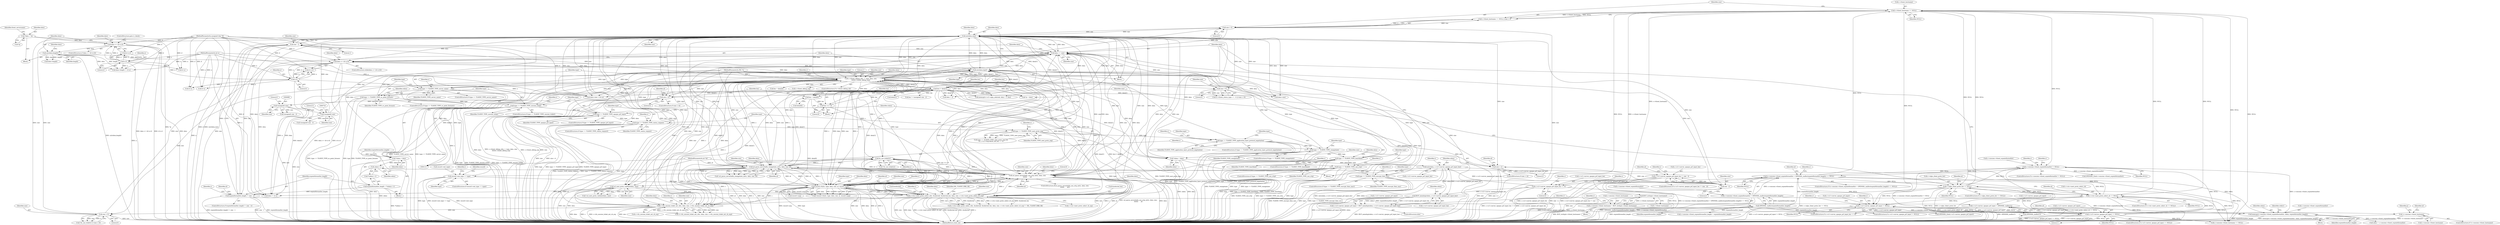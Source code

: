 digraph "0_openssl_fb0bc2b273bcc2d5401dd883fe869af4fc74bb21@API" {
"1000978" [label="(Call,BUF_strdup(s->tlsext_hostname))"];
"1000249" [label="(Call,s->tlsext_hostname == NULL)"];
"1000324" [label="(Call,(s->session->tlsext_ecpointformatlist = OPENSSL_malloc(ecpointformatlist_length)) == NULL)"];
"1000325" [label="(Call,s->session->tlsext_ecpointformatlist = OPENSSL_malloc(ecpointformatlist_length))"];
"1000331" [label="(Call,OPENSSL_malloc(ecpointformatlist_length))"];
"1000284" [label="(Call,ecpointformatlist_length != size - 1)"];
"1000278" [label="(Call,ecpointformatlist_length = *(sdata++))"];
"1000286" [label="(Call,size - 1)"];
"1000233" [label="(Call,s->tlsext_debug_cb(s, 1, type, data, size,\n\t\t\t\t\t\ts->tlsext_debug_arg))"];
"1000395" [label="(Call,tls_use_ticket(s))"];
"1000787" [label="(Call,ssl_parse_serverhello_renegotiate_ext(s, data, size, al))"];
"1000841" [label="(Call,ssl_parse_serverhello_use_srtp_ext(s, data, size,\n\t\t\t\t\t\t\t      al))"];
"1000895" [label="(Call,record->fn2(s, type, data, size, al, record->arg))"];
"1000592" [label="(Call,s->ctx->next_proto_select_cb(s, &selected, &selected_len, data, size, s->ctx->next_proto_select_cb_arg))"];
"1000114" [label="(MethodParameterIn,SSL *s)"];
"1000688" [label="(Call,len |= data[1])"];
"1000685" [label="(Call,len <<= 8)"];
"1000680" [label="(Call,len = data[0])"];
"1000217" [label="(Call,n2s(data,size))"];
"1000214" [label="(Call,n2s(data,type))"];
"1000206" [label="(Call,data <= (d+n-4))"];
"1000932" [label="(Call,data += size)"];
"1000254" [label="(Call,size > 0)"];
"1000717" [label="(Call,(unsigned) size)"];
"1000697" [label="(Call,(unsigned) size)"];
"1000670" [label="(Call,size < 4)"];
"1000447" [label="(Call,size - 2)"];
"1000423" [label="(Call,size < 2)"];
"1000378" [label="(Call,s->tls_session_ticket_ext_cb(s, data, size, s->tls_session_ticket_ext_cb_arg))"];
"1000397" [label="(Call,size > 0)"];
"1000530" [label="(Call,size > 0)"];
"1000187" [label="(Call,n2s(data,length))"];
"1000179" [label="(Call,data >= (d+n-2))"];
"1000124" [label="(Call,*data = *p)"];
"1000116" [label="(MethodParameterIn,unsigned char *d)"];
"1000183" [label="(Call,n-2)"];
"1000117" [label="(MethodParameterIn,int n)"];
"1000210" [label="(Call,n-4)"];
"1000651" [label="(Call,type == TLSEXT_TYPE_application_layer_protocol_negotiation)"];
"1000548" [label="(Call,type == TLSEXT_TYPE_next_proto_neg)"];
"1000518" [label="(Call,type == TLSEXT_TYPE_status_request)"];
"1000414" [label="(Call,type == TLSEXT_TYPE_opaque_prf_input)"];
"1000368" [label="(Call,type == TLSEXT_TYPE_session_ticket)"];
"1000269" [label="(Call,type == TLSEXT_TYPE_ec_point_formats)"];
"1000243" [label="(Call,type == TLSEXT_TYPE_server_name)"];
"1000799" [label="(Call,type == TLSEXT_TYPE_heartbeat)"];
"1000781" [label="(Call,type == TLSEXT_TYPE_renegotiate)"];
"1000909" [label="(Call,type == TLSEXT_TYPE_encrypt_then_mac)"];
"1000836" [label="(Call,type == TLSEXT_TYPE_use_srtp)"];
"1000883" [label="(Call,record->ext_type == type)"];
"1000580" [label="(Call,ssl_next_proto_validate(data, size))"];
"1000118" [label="(MethodParameterIn,int *al)"];
"1000310" [label="(Call,s->session->tlsext_ecpointformatlist != NULL)"];
"1000348" [label="(Call,memcpy(s->session->tlsext_ecpointformatlist, sdata, ecpointformatlist_length))"];
"1000281" [label="(Call,sdata++)"];
"1000274" [label="(Call,*sdata = data)"];
"1000657" [label="(Call,s->alpn_client_proto_list == NULL)"];
"1000564" [label="(Call,s->ctx->next_proto_select_cb == NULL)"];
"1000502" [label="(Call,s->s3->server_opaque_prf_input == NULL)"];
"1000488" [label="(Call,s->s3->server_opaque_prf_input = BUF_memdup(sdata, s->s3->server_opaque_prf_input_len))"];
"1000494" [label="(Call,BUF_memdup(sdata, s->s3->server_opaque_prf_input_len))"];
"1000433" [label="(Call,n2s(sdata, s->s3->server_opaque_prf_input_len))"];
"1000419" [label="(Call,*sdata = data)"];
"1000472" [label="(Call,s->s3->server_opaque_prf_input_len == 0)"];
"1000441" [label="(Call,s->s3->server_opaque_prf_input_len != size - 2)"];
"1000479" [label="(Call,s->s3->server_opaque_prf_input = OPENSSL_malloc(1))"];
"1000485" [label="(Call,OPENSSL_malloc(1))"];
"1000458" [label="(Call,s->s3->server_opaque_prf_input != NULL)"];
"1000972" [label="(Call,s->session->tlsext_hostname = BUF_strdup(s->tlsext_hostname))"];
"1000983" [label="(Call,!s->session->tlsext_hostname)"];
"1000781" [label="(Call,type == TLSEXT_TYPE_renegotiate)"];
"1000547" [label="(Call,type == TLSEXT_TYPE_next_proto_neg &&\n\t\t\t s->s3->tmp.finish_md_len == 0)"];
"1000519" [label="(Identifier,type)"];
"1000964" [label="(Call,s->session->tlsext_hostname == NULL)"];
"1000801" [label="(Identifier,TLSEXT_TYPE_heartbeat)"];
"1000479" [label="(Call,s->s3->server_opaque_prf_input = OPENSSL_malloc(1))"];
"1000195" [label="(Call,d+n)"];
"1000600" [label="(Call,s->ctx->next_proto_select_cb_arg)"];
"1000563" [label="(ControlStructure,if (s->ctx->next_proto_select_cb == NULL))"];
"1000414" [label="(Call,type == TLSEXT_TYPE_opaque_prf_input)"];
"1000457" [label="(ControlStructure,if (s->s3->server_opaque_prf_input != NULL))"];
"1000901" [label="(Call,record->arg)"];
"1000225" [label="(Call,d+n)"];
"1000897" [label="(Identifier,type)"];
"1000382" [label="(Call,s->tls_session_ticket_ext_cb_arg)"];
"1000800" [label="(Identifier,type)"];
"1000276" [label="(Identifier,data)"];
"1000435" [label="(Call,s->s3->server_opaque_prf_input_len)"];
"1000281" [label="(Call,sdata++)"];
"1000884" [label="(Call,record->ext_type)"];
"1000178" [label="(ControlStructure,if (data >= (d+n-2)))"];
"1000883" [label="(Call,record->ext_type == type)"];
"1000270" [label="(Identifier,type)"];
"1000234" [label="(Identifier,s)"];
"1000717" [label="(Call,(unsigned) size)"];
"1000130" [label="(Identifier,tlsext_servername)"];
"1000659" [label="(Identifier,s)"];
"1000716" [label="(Call,(unsigned) size - 3)"];
"1000180" [label="(Identifier,data)"];
"1000708" [label="(Call,len = data[2])"];
"1000653" [label="(Identifier,TLSEXT_TYPE_application_layer_protocol_negotiation)"];
"1000268" [label="(ControlStructure,if (type == TLSEXT_TYPE_ec_point_formats))"];
"1000248" [label="(Call,s->tlsext_hostname == NULL || size > 0)"];
"1000251" [label="(Identifier,s)"];
"1000665" [label="(Identifier,al)"];
"1000242" [label="(ControlStructure,if (type == TLSEXT_TYPE_server_name))"];
"1000219" [label="(Identifier,size)"];
"1000116" [label="(MethodParameterIn,unsigned char *d)"];
"1000271" [label="(Identifier,TLSEXT_TYPE_ec_point_formats)"];
"1000378" [label="(Call,s->tls_session_ticket_ext_cb(s, data, size, s->tls_session_ticket_ext_cb_arg))"];
"1000580" [label="(Call,ssl_next_proto_validate(data, size))"];
"1000681" [label="(Identifier,len)"];
"1000215" [label="(Identifier,data)"];
"1000423" [label="(Call,size < 2)"];
"1000882" [label="(ControlStructure,if (record->ext_type == type))"];
"1000838" [label="(Identifier,TLSEXT_TYPE_use_srtp)"];
"1000694" [label="(Call,len != (unsigned) size - 2)"];
"1000482" [label="(Identifier,s)"];
"1000419" [label="(Call,*sdata = data)"];
"1000798" [label="(ControlStructure,if (type == TLSEXT_TYPE_heartbeat))"];
"1000417" [label="(Block,)"];
"1000280" [label="(Call,*(sdata++))"];
"1000397" [label="(Call,size > 0)"];
"1000835" [label="(ControlStructure,if (type == TLSEXT_TYPE_use_srtp))"];
"1000458" [label="(Call,s->s3->server_opaque_prf_input != NULL)"];
"1000689" [label="(Identifier,len)"];
"1000253" [label="(Identifier,NULL)"];
"1000188" [label="(Identifier,data)"];
"1000212" [label="(Literal,4)"];
"1000181" [label="(Call,d+n-2)"];
"1000579" [label="(Call,!ssl_next_proto_validate(data, size))"];
"1000355" [label="(Identifier,ecpointformatlist_length)"];
"1000485" [label="(Call,OPENSSL_malloc(1))"];
"1000596" [label="(Call,&selected_len)"];
"1000782" [label="(Identifier,type)"];
"1000654" [label="(Block,)"];
"1000256" [label="(Literal,0)"];
"1000870" [label="(Identifier,i)"];
"1000275" [label="(Identifier,sdata)"];
"1000285" [label="(Identifier,ecpointformatlist_length)"];
"1000311" [label="(Call,s->session->tlsext_ecpointformatlist)"];
"1000377" [label="(Call,!s->tls_session_ticket_ext_cb(s, data, size, s->tls_session_ticket_ext_cb_arg))"];
"1000421" [label="(Identifier,data)"];
"1000842" [label="(Identifier,s)"];
"1000700" [label="(Literal,2)"];
"1000368" [label="(Call,type == TLSEXT_TYPE_session_ticket)"];
"1000320" [label="(Identifier,s)"];
"1000447" [label="(Call,size - 2)"];
"1000243" [label="(Call,type == TLSEXT_TYPE_server_name)"];
"1001004" [label="(Call,*p = data)"];
"1000549" [label="(Identifier,type)"];
"1000530" [label="(Call,size > 0)"];
"1000367" [label="(ControlStructure,if (type == TLSEXT_TYPE_session_ticket))"];
"1000316" [label="(Identifier,NULL)"];
"1000594" [label="(Call,&selected)"];
"1000309" [label="(ControlStructure,if (s->session->tlsext_ecpointformatlist != NULL))"];
"1000331" [label="(Call,OPENSSL_malloc(ecpointformatlist_length))"];
"1000786" [label="(Call,!ssl_parse_serverhello_renegotiate_ext(s, data, size, al))"];
"1000836" [label="(Call,type == TLSEXT_TYPE_use_srtp)"];
"1000222" [label="(Call,data+size)"];
"1000844" [label="(Identifier,size)"];
"1000279" [label="(Identifier,ecpointformatlist_length)"];
"1000207" [label="(Identifier,data)"];
"1000984" [label="(Call,s->session->tlsext_hostname)"];
"1000651" [label="(Call,type == TLSEXT_TYPE_application_layer_protocol_negotiation)"];
"1000193" [label="(Identifier,data)"];
"1000898" [label="(Identifier,data)"];
"1000909" [label="(Call,type == TLSEXT_TYPE_encrypt_then_mac)"];
"1000449" [label="(Literal,2)"];
"1000687" [label="(Literal,8)"];
"1000126" [label="(Call,*p)"];
"1000502" [label="(Call,s->s3->server_opaque_prf_input == NULL)"];
"1000520" [label="(Identifier,TLSEXT_TYPE_status_request)"];
"1000496" [label="(Call,s->s3->server_opaque_prf_input_len)"];
"1000972" [label="(Call,s->session->tlsext_hostname = BUF_strdup(s->tlsext_hostname))"];
"1000486" [label="(Literal,1)"];
"1000216" [label="(Identifier,type)"];
"1000788" [label="(Identifier,s)"];
"1000682" [label="(Call,data[0])"];
"1000434" [label="(Identifier,sdata)"];
"1000790" [label="(Identifier,size)"];
"1000574" [label="(Identifier,al)"];
"1000508" [label="(Identifier,NULL)"];
"1000676" [label="(Identifier,al)"];
"1000720" [label="(Literal,3)"];
"1000442" [label="(Call,s->s3->server_opaque_prf_input_len)"];
"1000690" [label="(Call,data[1])"];
"1000239" [label="(Call,s->tlsext_debug_arg)"];
"1000326" [label="(Call,s->session->tlsext_ecpointformatlist)"];
"1000433" [label="(Call,n2s(sdata, s->s3->server_opaque_prf_input_len))"];
"1000415" [label="(Identifier,type)"];
"1000359" [label="(Call,sdata = s->session->tlsext_ecpointformatlist)"];
"1000845" [label="(Identifier,al)"];
"1000512" [label="(Identifier,al)"];
"1000429" [label="(Identifier,al)"];
"1000805" [label="(Identifier,data)"];
"1001006" [label="(Identifier,p)"];
"1000375" [label="(Identifier,s)"];
"1000357" [label="(Identifier,stderr)"];
"1000983" [label="(Call,!s->session->tlsext_hostname)"];
"1000789" [label="(Identifier,data)"];
"1000532" [label="(Literal,0)"];
"1000894" [label="(Call,!record->fn2(s, type, data, size, al, record->arg))"];
"1000593" [label="(Identifier,s)"];
"1000503" [label="(Call,s->s3->server_opaque_prf_input)"];
"1000843" [label="(Identifier,data)"];
"1000286" [label="(Call,size - 1)"];
"1000936" [label="(Call,data != d+n)"];
"1000548" [label="(Call,type == TLSEXT_TYPE_next_proto_neg)"];
"1000269" [label="(Call,type == TLSEXT_TYPE_ec_point_formats)"];
"1000531" [label="(Identifier,size)"];
"1000652" [label="(Identifier,type)"];
"1000472" [label="(Call,s->s3->server_opaque_prf_input_len == 0)"];
"1000526" [label="(Identifier,s)"];
"1000370" [label="(Identifier,TLSEXT_TYPE_session_ticket)"];
"1000581" [label="(Identifier,data)"];
"1000978" [label="(Call,BUF_strdup(s->tlsext_hostname))"];
"1000592" [label="(Call,s->ctx->next_proto_select_cb(s, &selected, &selected_len, data, size, s->ctx->next_proto_select_cb_arg))"];
"1000441" [label="(Call,s->s3->server_opaque_prf_input_len != size - 2)"];
"1000250" [label="(Call,s->tlsext_hostname)"];
"1000688" [label="(Call,len |= data[1])"];
"1000480" [label="(Call,s->s3->server_opaque_prf_input)"];
"1000328" [label="(Identifier,s)"];
"1000488" [label="(Call,s->s3->server_opaque_prf_input = BUF_memdup(sdata, s->s3->server_opaque_prf_input_len))"];
"1000396" [label="(Identifier,s)"];
"1000191" [label="(Call,data+length != d+n)"];
"1000125" [label="(Identifier,data)"];
"1000934" [label="(Identifier,size)"];
"1000973" [label="(Call,s->session->tlsext_hostname)"];
"1000791" [label="(Identifier,al)"];
"1000695" [label="(Identifier,len)"];
"1000332" [label="(Identifier,ecpointformatlist_length)"];
"1000685" [label="(Call,len <<= 8)"];
"1000278" [label="(Call,ecpointformatlist_length = *(sdata++))"];
"1000333" [label="(Identifier,NULL)"];
"1000192" [label="(Call,data+length)"];
"1000440" [label="(ControlStructure,if (s->s3->server_opaque_prf_input_len != size - 2))"];
"1000650" [label="(ControlStructure,if (type == TLSEXT_TYPE_application_layer_protocol_negotiation))"];
"1000555" [label="(Identifier,s)"];
"1000206" [label="(Call,data <= (d+n-4))"];
"1000938" [label="(Call,d+n)"];
"1000908" [label="(ControlStructure,if (type == TLSEXT_TYPE_encrypt_then_mac))"];
"1000236" [label="(Identifier,type)"];
"1000478" [label="(Literal,0)"];
"1000992" [label="(Identifier,al)"];
"1000661" [label="(Identifier,NULL)"];
"1000187" [label="(Call,n2s(data,length))"];
"1000971" [label="(Block,)"];
"1000124" [label="(Call,*data = *p)"];
"1000233" [label="(Call,s->tlsext_debug_cb(s, 1, type, data, size,\n\t\t\t\t\t\ts->tlsext_debug_arg))"];
"1000937" [label="(Identifier,data)"];
"1000282" [label="(Identifier,sdata)"];
"1000473" [label="(Call,s->s3->server_opaque_prf_input_len)"];
"1000911" [label="(Identifier,TLSEXT_TYPE_encrypt_then_mac)"];
"1000292" [label="(Identifier,al)"];
"1000847" [label="(Literal,0)"];
"1000699" [label="(Identifier,size)"];
"1000274" [label="(Call,*sdata = data)"];
"1000218" [label="(Identifier,data)"];
"1000380" [label="(Identifier,data)"];
"1000221" [label="(Call,data+size > (d+n))"];
"1000672" [label="(Literal,4)"];
"1000245" [label="(Identifier,TLSEXT_TYPE_server_name)"];
"1000324" [label="(Call,(s->session->tlsext_ecpointformatlist = OPENSSL_malloc(ecpointformatlist_length)) == NULL)"];
"1000582" [label="(Identifier,size)"];
"1000494" [label="(Call,BUF_memdup(sdata, s->s3->server_opaque_prf_input_len))"];
"1000686" [label="(Identifier,len)"];
"1000235" [label="(Literal,1)"];
"1000325" [label="(Call,s->session->tlsext_ecpointformatlist = OPENSSL_malloc(ecpointformatlist_length))"];
"1000238" [label="(Identifier,size)"];
"1000118" [label="(MethodParameterIn,int *al)"];
"1000420" [label="(Identifier,sdata)"];
"1000465" [label="(Call,OPENSSL_free(s->s3->server_opaque_prf_input))"];
"1000214" [label="(Call,n2s(data,type))"];
"1000900" [label="(Identifier,al)"];
"1000840" [label="(ControlStructure,if(ssl_parse_serverhello_use_srtp_ext(s, data, size,\n\t\t\t\t\t\t\t      al)))"];
"1000369" [label="(Identifier,type)"];
"1000249" [label="(Call,s->tlsext_hostname == NULL)"];
"1000119" [label="(Block,)"];
"1000184" [label="(Identifier,n)"];
"1000489" [label="(Call,s->s3->server_opaque_prf_input)"];
"1000244" [label="(Identifier,type)"];
"1000117" [label="(MethodParameterIn,int n)"];
"1000229" [label="(ControlStructure,if (s->tlsext_debug_cb))"];
"1000471" [label="(ControlStructure,if (s->s3->server_opaque_prf_input_len == 0))"];
"1000468" [label="(Identifier,s)"];
"1000487" [label="(ControlStructure,else)"];
"1000398" [label="(Identifier,size)"];
"1000837" [label="(Identifier,type)"];
"1000348" [label="(Call,memcpy(s->session->tlsext_ecpointformatlist, sdata, ecpointformatlist_length))"];
"1000272" [label="(Block,)"];
"1000852" [label="(Identifier,s)"];
"1000341" [label="(Call,s->session->tlsext_ecpointformatlist_length = ecpointformatlist_length)"];
"1000523" [label="(Call,(s->tlsext_status_type == -1) || (size > 0))"];
"1000505" [label="(Identifier,s)"];
"1000910" [label="(Identifier,type)"];
"1000186" [label="(ControlStructure,goto ri_check;)"];
"1000570" [label="(Identifier,NULL)"];
"1000416" [label="(Identifier,TLSEXT_TYPE_opaque_prf_input)"];
"1000453" [label="(Identifier,al)"];
"1000283" [label="(ControlStructure,if (ecpointformatlist_length != size - 1))"];
"1000379" [label="(Identifier,s)"];
"1000899" [label="(Identifier,size)"];
"1000444" [label="(Identifier,s)"];
"1000982" [label="(ControlStructure,if (!s->session->tlsext_hostname))"];
"1000425" [label="(Literal,2)"];
"1000301" [label="(Block,)"];
"1000223" [label="(Identifier,data)"];
"1000208" [label="(Call,d+n-4)"];
"1000381" [label="(Identifier,size)"];
"1000719" [label="(Identifier,size)"];
"1000413" [label="(ControlStructure,if (type == TLSEXT_TYPE_opaque_prf_input))"];
"1000185" [label="(Literal,2)"];
"1000349" [label="(Call,s->session->tlsext_ecpointformatlist)"];
"1000354" [label="(Identifier,sdata)"];
"1000565" [label="(Call,s->ctx->next_proto_select_cb)"];
"1000211" [label="(Identifier,n)"];
"1000464" [label="(Identifier,NULL)"];
"1001038" [label="(MethodReturn,static int)"];
"1000394" [label="(Call,!tls_use_ticket(s))"];
"1000670" [label="(Call,size < 4)"];
"1000393" [label="(Call,!tls_use_ticket(s) || (size > 0))"];
"1000179" [label="(Call,data >= (d+n-2))"];
"1000517" [label="(ControlStructure,if (type == TLSEXT_TYPE_status_request))"];
"1000656" [label="(ControlStructure,if (s->alpn_client_proto_list == NULL))"];
"1000783" [label="(Identifier,TLSEXT_TYPE_renegotiate)"];
"1000495" [label="(Identifier,sdata)"];
"1000183" [label="(Call,n-2)"];
"1000895" [label="(Call,record->fn2(s, type, data, size, al, record->arg))"];
"1000896" [label="(Identifier,s)"];
"1000317" [label="(Call,OPENSSL_free(s->session->tlsext_ecpointformatlist))"];
"1000255" [label="(Identifier,size)"];
"1000114" [label="(MethodParameterIn,SSL *s)"];
"1000841" [label="(Call,ssl_parse_serverhello_use_srtp_ext(s, data, size,\n\t\t\t\t\t\t\t      al))"];
"1000671" [label="(Identifier,size)"];
"1000887" [label="(Identifier,type)"];
"1000892" [label="(Identifier,record)"];
"1000933" [label="(Identifier,data)"];
"1000399" [label="(Literal,0)"];
"1000299" [label="(Identifier,s)"];
"1000979" [label="(Call,s->tlsext_hostname)"];
"1000459" [label="(Call,s->s3->server_opaque_prf_input)"];
"1000310" [label="(Call,s->session->tlsext_ecpointformatlist != NULL)"];
"1000657" [label="(Call,s->alpn_client_proto_list == NULL)"];
"1000424" [label="(Identifier,size)"];
"1000799" [label="(Call,type == TLSEXT_TYPE_heartbeat)"];
"1000395" [label="(Call,tls_use_ticket(s))"];
"1000550" [label="(Identifier,TLSEXT_TYPE_next_proto_neg)"];
"1000919" [label="(Identifier,s)"];
"1000598" [label="(Identifier,data)"];
"1000491" [label="(Identifier,s)"];
"1000205" [label="(ControlStructure,while(data <= (d+n-4)))"];
"1000605" [label="(Identifier,SSL_TLSEXT_ERR_OK)"];
"1000323" [label="(ControlStructure,if ((s->session->tlsext_ecpointformatlist = OPENSSL_malloc(ecpointformatlist_length)) == NULL))"];
"1000696" [label="(Call,(unsigned) size - 2)"];
"1000284" [label="(Call,ecpointformatlist_length != size - 1)"];
"1000780" [label="(ControlStructure,if (type == TLSEXT_TYPE_renegotiate))"];
"1000658" [label="(Call,s->alpn_client_proto_list)"];
"1000986" [label="(Identifier,s)"];
"1000768" [label="(Call,data + 3)"];
"1000448" [label="(Identifier,size)"];
"1000337" [label="(Identifier,al)"];
"1000210" [label="(Call,n-4)"];
"1000932" [label="(Call,data += size)"];
"1000237" [label="(Identifier,data)"];
"1000591" [label="(Call,s->ctx->next_proto_select_cb(s, &selected, &selected_len, data, size, s->ctx->next_proto_select_cb_arg) != SSL_TLSEXT_ERR_OK)"];
"1000599" [label="(Identifier,size)"];
"1000518" [label="(Call,type == TLSEXT_TYPE_status_request)"];
"1000669" [label="(ControlStructure,if (size < 4))"];
"1000501" [label="(ControlStructure,if (s->s3->server_opaque_prf_input == NULL))"];
"1000344" [label="(Identifier,s)"];
"1000217" [label="(Call,n2s(data,size))"];
"1000787" [label="(Call,ssl_parse_serverhello_renegotiate_ext(s, data, size, al))"];
"1000213" [label="(Block,)"];
"1000680" [label="(Call,len = data[0])"];
"1000762" [label="(Call,memcpy(s->s3->alpn_selected, data + 3, len))"];
"1000254" [label="(Call,size > 0)"];
"1000461" [label="(Identifier,s)"];
"1000564" [label="(Call,s->ctx->next_proto_select_cb == NULL)"];
"1000189" [label="(Identifier,length)"];
"1000287" [label="(Identifier,size)"];
"1000697" [label="(Call,(unsigned) size)"];
"1000475" [label="(Identifier,s)"];
"1000288" [label="(Literal,1)"];
"1000422" [label="(ControlStructure,if (size < 2))"];
"1000978" -> "1000972"  [label="AST: "];
"1000978" -> "1000979"  [label="CFG: "];
"1000979" -> "1000978"  [label="AST: "];
"1000972" -> "1000978"  [label="CFG: "];
"1000978" -> "1001038"  [label="DDG: s->tlsext_hostname"];
"1000978" -> "1000972"  [label="DDG: s->tlsext_hostname"];
"1000249" -> "1000978"  [label="DDG: s->tlsext_hostname"];
"1000249" -> "1000248"  [label="AST: "];
"1000249" -> "1000253"  [label="CFG: "];
"1000250" -> "1000249"  [label="AST: "];
"1000253" -> "1000249"  [label="AST: "];
"1000255" -> "1000249"  [label="CFG: "];
"1000248" -> "1000249"  [label="CFG: "];
"1000249" -> "1001038"  [label="DDG: NULL"];
"1000249" -> "1001038"  [label="DDG: s->tlsext_hostname"];
"1000249" -> "1000248"  [label="DDG: s->tlsext_hostname"];
"1000249" -> "1000248"  [label="DDG: NULL"];
"1000324" -> "1000249"  [label="DDG: NULL"];
"1000657" -> "1000249"  [label="DDG: NULL"];
"1000564" -> "1000249"  [label="DDG: NULL"];
"1000502" -> "1000249"  [label="DDG: NULL"];
"1000249" -> "1000310"  [label="DDG: NULL"];
"1000249" -> "1000458"  [label="DDG: NULL"];
"1000249" -> "1000564"  [label="DDG: NULL"];
"1000249" -> "1000657"  [label="DDG: NULL"];
"1000249" -> "1000964"  [label="DDG: NULL"];
"1000324" -> "1000323"  [label="AST: "];
"1000324" -> "1000333"  [label="CFG: "];
"1000325" -> "1000324"  [label="AST: "];
"1000333" -> "1000324"  [label="AST: "];
"1000337" -> "1000324"  [label="CFG: "];
"1000344" -> "1000324"  [label="CFG: "];
"1000324" -> "1001038"  [label="DDG: NULL"];
"1000324" -> "1001038"  [label="DDG: (s->session->tlsext_ecpointformatlist = OPENSSL_malloc(ecpointformatlist_length)) == NULL"];
"1000324" -> "1000310"  [label="DDG: NULL"];
"1000325" -> "1000324"  [label="DDG: s->session->tlsext_ecpointformatlist"];
"1000331" -> "1000324"  [label="DDG: ecpointformatlist_length"];
"1000310" -> "1000324"  [label="DDG: NULL"];
"1000324" -> "1000458"  [label="DDG: NULL"];
"1000324" -> "1000564"  [label="DDG: NULL"];
"1000324" -> "1000657"  [label="DDG: NULL"];
"1000324" -> "1000964"  [label="DDG: NULL"];
"1000325" -> "1000331"  [label="CFG: "];
"1000326" -> "1000325"  [label="AST: "];
"1000331" -> "1000325"  [label="AST: "];
"1000333" -> "1000325"  [label="CFG: "];
"1000325" -> "1001038"  [label="DDG: s->session->tlsext_ecpointformatlist"];
"1000325" -> "1001038"  [label="DDG: OPENSSL_malloc(ecpointformatlist_length)"];
"1000331" -> "1000325"  [label="DDG: ecpointformatlist_length"];
"1000325" -> "1000348"  [label="DDG: s->session->tlsext_ecpointformatlist"];
"1000331" -> "1000332"  [label="CFG: "];
"1000332" -> "1000331"  [label="AST: "];
"1000331" -> "1001038"  [label="DDG: ecpointformatlist_length"];
"1000284" -> "1000331"  [label="DDG: ecpointformatlist_length"];
"1000331" -> "1000341"  [label="DDG: ecpointformatlist_length"];
"1000331" -> "1000348"  [label="DDG: ecpointformatlist_length"];
"1000284" -> "1000283"  [label="AST: "];
"1000284" -> "1000286"  [label="CFG: "];
"1000285" -> "1000284"  [label="AST: "];
"1000286" -> "1000284"  [label="AST: "];
"1000292" -> "1000284"  [label="CFG: "];
"1000299" -> "1000284"  [label="CFG: "];
"1000284" -> "1001038"  [label="DDG: size - 1"];
"1000284" -> "1001038"  [label="DDG: ecpointformatlist_length"];
"1000284" -> "1001038"  [label="DDG: ecpointformatlist_length != size - 1"];
"1000278" -> "1000284"  [label="DDG: ecpointformatlist_length"];
"1000286" -> "1000284"  [label="DDG: size"];
"1000286" -> "1000284"  [label="DDG: 1"];
"1000278" -> "1000272"  [label="AST: "];
"1000278" -> "1000280"  [label="CFG: "];
"1000279" -> "1000278"  [label="AST: "];
"1000280" -> "1000278"  [label="AST: "];
"1000285" -> "1000278"  [label="CFG: "];
"1000278" -> "1001038"  [label="DDG: *(sdata++)"];
"1000286" -> "1000288"  [label="CFG: "];
"1000287" -> "1000286"  [label="AST: "];
"1000288" -> "1000286"  [label="AST: "];
"1000286" -> "1001038"  [label="DDG: size"];
"1000286" -> "1000217"  [label="DDG: size"];
"1000233" -> "1000286"  [label="DDG: size"];
"1000217" -> "1000286"  [label="DDG: size"];
"1000286" -> "1000932"  [label="DDG: size"];
"1000233" -> "1000229"  [label="AST: "];
"1000233" -> "1000239"  [label="CFG: "];
"1000234" -> "1000233"  [label="AST: "];
"1000235" -> "1000233"  [label="AST: "];
"1000236" -> "1000233"  [label="AST: "];
"1000237" -> "1000233"  [label="AST: "];
"1000238" -> "1000233"  [label="AST: "];
"1000239" -> "1000233"  [label="AST: "];
"1000244" -> "1000233"  [label="CFG: "];
"1000233" -> "1001038"  [label="DDG: data"];
"1000233" -> "1001038"  [label="DDG: s->tlsext_debug_cb(s, 1, type, data, size,\n\t\t\t\t\t\ts->tlsext_debug_arg)"];
"1000233" -> "1001038"  [label="DDG: s->tlsext_debug_arg"];
"1000233" -> "1001038"  [label="DDG: size"];
"1000233" -> "1001038"  [label="DDG: s"];
"1000233" -> "1000206"  [label="DDG: data"];
"1000233" -> "1000214"  [label="DDG: data"];
"1000233" -> "1000217"  [label="DDG: data"];
"1000233" -> "1000217"  [label="DDG: size"];
"1000233" -> "1000221"  [label="DDG: data"];
"1000233" -> "1000222"  [label="DDG: data"];
"1000395" -> "1000233"  [label="DDG: s"];
"1000787" -> "1000233"  [label="DDG: s"];
"1000841" -> "1000233"  [label="DDG: s"];
"1000895" -> "1000233"  [label="DDG: s"];
"1000592" -> "1000233"  [label="DDG: s"];
"1000114" -> "1000233"  [label="DDG: s"];
"1000214" -> "1000233"  [label="DDG: type"];
"1000688" -> "1000233"  [label="DDG: data[1]"];
"1000217" -> "1000233"  [label="DDG: data"];
"1000217" -> "1000233"  [label="DDG: size"];
"1000233" -> "1000243"  [label="DDG: type"];
"1000233" -> "1000254"  [label="DDG: size"];
"1000233" -> "1000274"  [label="DDG: data"];
"1000233" -> "1000378"  [label="DDG: s"];
"1000233" -> "1000378"  [label="DDG: data"];
"1000233" -> "1000378"  [label="DDG: size"];
"1000233" -> "1000395"  [label="DDG: s"];
"1000233" -> "1000397"  [label="DDG: size"];
"1000233" -> "1000419"  [label="DDG: data"];
"1000233" -> "1000423"  [label="DDG: size"];
"1000233" -> "1000530"  [label="DDG: size"];
"1000233" -> "1000580"  [label="DDG: data"];
"1000233" -> "1000580"  [label="DDG: size"];
"1000233" -> "1000592"  [label="DDG: s"];
"1000233" -> "1000592"  [label="DDG: data"];
"1000233" -> "1000670"  [label="DDG: size"];
"1000233" -> "1000680"  [label="DDG: data"];
"1000233" -> "1000688"  [label="DDG: data"];
"1000233" -> "1000708"  [label="DDG: data"];
"1000233" -> "1000762"  [label="DDG: data"];
"1000233" -> "1000768"  [label="DDG: data"];
"1000233" -> "1000787"  [label="DDG: s"];
"1000233" -> "1000787"  [label="DDG: data"];
"1000233" -> "1000787"  [label="DDG: size"];
"1000233" -> "1000841"  [label="DDG: s"];
"1000233" -> "1000841"  [label="DDG: data"];
"1000233" -> "1000841"  [label="DDG: size"];
"1000233" -> "1000895"  [label="DDG: s"];
"1000233" -> "1000895"  [label="DDG: data"];
"1000233" -> "1000895"  [label="DDG: size"];
"1000233" -> "1000932"  [label="DDG: size"];
"1000233" -> "1000932"  [label="DDG: data"];
"1000233" -> "1000936"  [label="DDG: data"];
"1000233" -> "1001004"  [label="DDG: data"];
"1000395" -> "1000394"  [label="AST: "];
"1000395" -> "1000396"  [label="CFG: "];
"1000396" -> "1000395"  [label="AST: "];
"1000394" -> "1000395"  [label="CFG: "];
"1000395" -> "1001038"  [label="DDG: s"];
"1000395" -> "1000378"  [label="DDG: s"];
"1000395" -> "1000394"  [label="DDG: s"];
"1000787" -> "1000395"  [label="DDG: s"];
"1000378" -> "1000395"  [label="DDG: s"];
"1000841" -> "1000395"  [label="DDG: s"];
"1000895" -> "1000395"  [label="DDG: s"];
"1000592" -> "1000395"  [label="DDG: s"];
"1000114" -> "1000395"  [label="DDG: s"];
"1000395" -> "1000592"  [label="DDG: s"];
"1000395" -> "1000787"  [label="DDG: s"];
"1000395" -> "1000841"  [label="DDG: s"];
"1000395" -> "1000895"  [label="DDG: s"];
"1000787" -> "1000786"  [label="AST: "];
"1000787" -> "1000791"  [label="CFG: "];
"1000788" -> "1000787"  [label="AST: "];
"1000789" -> "1000787"  [label="AST: "];
"1000790" -> "1000787"  [label="AST: "];
"1000791" -> "1000787"  [label="AST: "];
"1000786" -> "1000787"  [label="CFG: "];
"1000787" -> "1001038"  [label="DDG: al"];
"1000787" -> "1001038"  [label="DDG: data"];
"1000787" -> "1001038"  [label="DDG: s"];
"1000787" -> "1001038"  [label="DDG: size"];
"1000787" -> "1000217"  [label="DDG: size"];
"1000787" -> "1000378"  [label="DDG: s"];
"1000787" -> "1000592"  [label="DDG: s"];
"1000787" -> "1000786"  [label="DDG: s"];
"1000787" -> "1000786"  [label="DDG: data"];
"1000787" -> "1000786"  [label="DDG: size"];
"1000787" -> "1000786"  [label="DDG: al"];
"1000841" -> "1000787"  [label="DDG: s"];
"1000841" -> "1000787"  [label="DDG: al"];
"1000895" -> "1000787"  [label="DDG: s"];
"1000895" -> "1000787"  [label="DDG: al"];
"1000592" -> "1000787"  [label="DDG: s"];
"1000114" -> "1000787"  [label="DDG: s"];
"1000688" -> "1000787"  [label="DDG: data[1]"];
"1000217" -> "1000787"  [label="DDG: data"];
"1000217" -> "1000787"  [label="DDG: size"];
"1000118" -> "1000787"  [label="DDG: al"];
"1000787" -> "1000841"  [label="DDG: s"];
"1000787" -> "1000841"  [label="DDG: al"];
"1000787" -> "1000895"  [label="DDG: s"];
"1000787" -> "1000895"  [label="DDG: al"];
"1000787" -> "1000932"  [label="DDG: size"];
"1000787" -> "1000932"  [label="DDG: data"];
"1000841" -> "1000840"  [label="AST: "];
"1000841" -> "1000845"  [label="CFG: "];
"1000842" -> "1000841"  [label="AST: "];
"1000843" -> "1000841"  [label="AST: "];
"1000844" -> "1000841"  [label="AST: "];
"1000845" -> "1000841"  [label="AST: "];
"1000847" -> "1000841"  [label="CFG: "];
"1000933" -> "1000841"  [label="CFG: "];
"1000841" -> "1001038"  [label="DDG: data"];
"1000841" -> "1001038"  [label="DDG: size"];
"1000841" -> "1001038"  [label="DDG: s"];
"1000841" -> "1001038"  [label="DDG: al"];
"1000841" -> "1001038"  [label="DDG: ssl_parse_serverhello_use_srtp_ext(s, data, size,\n\t\t\t\t\t\t\t      al)"];
"1000841" -> "1000217"  [label="DDG: size"];
"1000841" -> "1000378"  [label="DDG: s"];
"1000841" -> "1000592"  [label="DDG: s"];
"1000895" -> "1000841"  [label="DDG: s"];
"1000895" -> "1000841"  [label="DDG: al"];
"1000592" -> "1000841"  [label="DDG: s"];
"1000114" -> "1000841"  [label="DDG: s"];
"1000688" -> "1000841"  [label="DDG: data[1]"];
"1000217" -> "1000841"  [label="DDG: data"];
"1000217" -> "1000841"  [label="DDG: size"];
"1000118" -> "1000841"  [label="DDG: al"];
"1000841" -> "1000895"  [label="DDG: s"];
"1000841" -> "1000895"  [label="DDG: al"];
"1000841" -> "1000932"  [label="DDG: size"];
"1000841" -> "1000932"  [label="DDG: data"];
"1000895" -> "1000894"  [label="AST: "];
"1000895" -> "1000901"  [label="CFG: "];
"1000896" -> "1000895"  [label="AST: "];
"1000897" -> "1000895"  [label="AST: "];
"1000898" -> "1000895"  [label="AST: "];
"1000899" -> "1000895"  [label="AST: "];
"1000900" -> "1000895"  [label="AST: "];
"1000901" -> "1000895"  [label="AST: "];
"1000894" -> "1000895"  [label="CFG: "];
"1000895" -> "1001038"  [label="DDG: type"];
"1000895" -> "1001038"  [label="DDG: size"];
"1000895" -> "1001038"  [label="DDG: data"];
"1000895" -> "1001038"  [label="DDG: al"];
"1000895" -> "1001038"  [label="DDG: s"];
"1000895" -> "1001038"  [label="DDG: record->arg"];
"1000895" -> "1000214"  [label="DDG: type"];
"1000895" -> "1000217"  [label="DDG: size"];
"1000895" -> "1000378"  [label="DDG: s"];
"1000895" -> "1000592"  [label="DDG: s"];
"1000895" -> "1000894"  [label="DDG: data"];
"1000895" -> "1000894"  [label="DDG: size"];
"1000895" -> "1000894"  [label="DDG: type"];
"1000895" -> "1000894"  [label="DDG: al"];
"1000895" -> "1000894"  [label="DDG: s"];
"1000895" -> "1000894"  [label="DDG: record->arg"];
"1000592" -> "1000895"  [label="DDG: s"];
"1000114" -> "1000895"  [label="DDG: s"];
"1000883" -> "1000895"  [label="DDG: type"];
"1000688" -> "1000895"  [label="DDG: data[1]"];
"1000217" -> "1000895"  [label="DDG: data"];
"1000217" -> "1000895"  [label="DDG: size"];
"1000118" -> "1000895"  [label="DDG: al"];
"1000895" -> "1000932"  [label="DDG: size"];
"1000895" -> "1000932"  [label="DDG: data"];
"1000895" -> "1000936"  [label="DDG: data"];
"1000592" -> "1000591"  [label="AST: "];
"1000592" -> "1000600"  [label="CFG: "];
"1000593" -> "1000592"  [label="AST: "];
"1000594" -> "1000592"  [label="AST: "];
"1000596" -> "1000592"  [label="AST: "];
"1000598" -> "1000592"  [label="AST: "];
"1000599" -> "1000592"  [label="AST: "];
"1000600" -> "1000592"  [label="AST: "];
"1000605" -> "1000592"  [label="CFG: "];
"1000592" -> "1001038"  [label="DDG: size"];
"1000592" -> "1001038"  [label="DDG: data"];
"1000592" -> "1001038"  [label="DDG: s->ctx->next_proto_select_cb_arg"];
"1000592" -> "1001038"  [label="DDG: &selected_len"];
"1000592" -> "1001038"  [label="DDG: &selected"];
"1000592" -> "1001038"  [label="DDG: s"];
"1000592" -> "1000217"  [label="DDG: size"];
"1000592" -> "1000378"  [label="DDG: s"];
"1000592" -> "1000591"  [label="DDG: &selected"];
"1000592" -> "1000591"  [label="DDG: data"];
"1000592" -> "1000591"  [label="DDG: s->ctx->next_proto_select_cb_arg"];
"1000592" -> "1000591"  [label="DDG: &selected_len"];
"1000592" -> "1000591"  [label="DDG: size"];
"1000592" -> "1000591"  [label="DDG: s"];
"1000114" -> "1000592"  [label="DDG: s"];
"1000688" -> "1000592"  [label="DDG: data[1]"];
"1000580" -> "1000592"  [label="DDG: data"];
"1000580" -> "1000592"  [label="DDG: size"];
"1000217" -> "1000592"  [label="DDG: data"];
"1000592" -> "1000932"  [label="DDG: size"];
"1000592" -> "1000932"  [label="DDG: data"];
"1000114" -> "1000113"  [label="AST: "];
"1000114" -> "1001038"  [label="DDG: s"];
"1000114" -> "1000378"  [label="DDG: s"];
"1000688" -> "1000654"  [label="AST: "];
"1000688" -> "1000690"  [label="CFG: "];
"1000689" -> "1000688"  [label="AST: "];
"1000690" -> "1000688"  [label="AST: "];
"1000695" -> "1000688"  [label="CFG: "];
"1000688" -> "1001038"  [label="DDG: data[1]"];
"1000688" -> "1001038"  [label="DDG: len |= data[1]"];
"1000688" -> "1000206"  [label="DDG: data[1]"];
"1000688" -> "1000214"  [label="DDG: data[1]"];
"1000688" -> "1000217"  [label="DDG: data[1]"];
"1000688" -> "1000221"  [label="DDG: data[1]"];
"1000688" -> "1000222"  [label="DDG: data[1]"];
"1000688" -> "1000274"  [label="DDG: data[1]"];
"1000688" -> "1000378"  [label="DDG: data[1]"];
"1000688" -> "1000419"  [label="DDG: data[1]"];
"1000688" -> "1000580"  [label="DDG: data[1]"];
"1000688" -> "1000680"  [label="DDG: data[1]"];
"1000685" -> "1000688"  [label="DDG: len"];
"1000217" -> "1000688"  [label="DDG: data"];
"1000688" -> "1000694"  [label="DDG: len"];
"1000688" -> "1000762"  [label="DDG: data[1]"];
"1000688" -> "1000768"  [label="DDG: data[1]"];
"1000688" -> "1000932"  [label="DDG: data[1]"];
"1000688" -> "1000936"  [label="DDG: data[1]"];
"1000688" -> "1001004"  [label="DDG: data[1]"];
"1000685" -> "1000654"  [label="AST: "];
"1000685" -> "1000687"  [label="CFG: "];
"1000686" -> "1000685"  [label="AST: "];
"1000687" -> "1000685"  [label="AST: "];
"1000689" -> "1000685"  [label="CFG: "];
"1000685" -> "1001038"  [label="DDG: len <<= 8"];
"1000680" -> "1000685"  [label="DDG: len"];
"1000680" -> "1000654"  [label="AST: "];
"1000680" -> "1000682"  [label="CFG: "];
"1000681" -> "1000680"  [label="AST: "];
"1000682" -> "1000680"  [label="AST: "];
"1000686" -> "1000680"  [label="CFG: "];
"1000680" -> "1001038"  [label="DDG: data[0]"];
"1000217" -> "1000680"  [label="DDG: data"];
"1000217" -> "1000213"  [label="AST: "];
"1000217" -> "1000219"  [label="CFG: "];
"1000218" -> "1000217"  [label="AST: "];
"1000219" -> "1000217"  [label="AST: "];
"1000223" -> "1000217"  [label="CFG: "];
"1000217" -> "1001038"  [label="DDG: n2s(data,size)"];
"1000217" -> "1000206"  [label="DDG: data"];
"1000217" -> "1000214"  [label="DDG: data"];
"1000214" -> "1000217"  [label="DDG: data"];
"1000254" -> "1000217"  [label="DDG: size"];
"1000717" -> "1000217"  [label="DDG: size"];
"1000447" -> "1000217"  [label="DDG: size"];
"1000378" -> "1000217"  [label="DDG: size"];
"1000397" -> "1000217"  [label="DDG: size"];
"1000530" -> "1000217"  [label="DDG: size"];
"1000217" -> "1000221"  [label="DDG: data"];
"1000217" -> "1000221"  [label="DDG: size"];
"1000217" -> "1000222"  [label="DDG: data"];
"1000217" -> "1000222"  [label="DDG: size"];
"1000217" -> "1000254"  [label="DDG: size"];
"1000217" -> "1000274"  [label="DDG: data"];
"1000217" -> "1000378"  [label="DDG: data"];
"1000217" -> "1000378"  [label="DDG: size"];
"1000217" -> "1000397"  [label="DDG: size"];
"1000217" -> "1000419"  [label="DDG: data"];
"1000217" -> "1000423"  [label="DDG: size"];
"1000217" -> "1000530"  [label="DDG: size"];
"1000217" -> "1000580"  [label="DDG: data"];
"1000217" -> "1000580"  [label="DDG: size"];
"1000217" -> "1000670"  [label="DDG: size"];
"1000217" -> "1000762"  [label="DDG: data"];
"1000217" -> "1000768"  [label="DDG: data"];
"1000217" -> "1000932"  [label="DDG: size"];
"1000217" -> "1000932"  [label="DDG: data"];
"1000217" -> "1000936"  [label="DDG: data"];
"1000217" -> "1001004"  [label="DDG: data"];
"1000214" -> "1000213"  [label="AST: "];
"1000214" -> "1000216"  [label="CFG: "];
"1000215" -> "1000214"  [label="AST: "];
"1000216" -> "1000214"  [label="AST: "];
"1000218" -> "1000214"  [label="CFG: "];
"1000214" -> "1001038"  [label="DDG: type"];
"1000214" -> "1001038"  [label="DDG: n2s(data,type)"];
"1000206" -> "1000214"  [label="DDG: data"];
"1000651" -> "1000214"  [label="DDG: type"];
"1000799" -> "1000214"  [label="DDG: type"];
"1000909" -> "1000214"  [label="DDG: type"];
"1000414" -> "1000214"  [label="DDG: type"];
"1000548" -> "1000214"  [label="DDG: type"];
"1000836" -> "1000214"  [label="DDG: type"];
"1000368" -> "1000214"  [label="DDG: type"];
"1000518" -> "1000214"  [label="DDG: type"];
"1000781" -> "1000214"  [label="DDG: type"];
"1000883" -> "1000214"  [label="DDG: type"];
"1000243" -> "1000214"  [label="DDG: type"];
"1000269" -> "1000214"  [label="DDG: type"];
"1000214" -> "1000243"  [label="DDG: type"];
"1000206" -> "1000205"  [label="AST: "];
"1000206" -> "1000208"  [label="CFG: "];
"1000207" -> "1000206"  [label="AST: "];
"1000208" -> "1000206"  [label="AST: "];
"1000215" -> "1000206"  [label="CFG: "];
"1000937" -> "1000206"  [label="CFG: "];
"1000206" -> "1001038"  [label="DDG: data <= (d+n-4)"];
"1000206" -> "1001038"  [label="DDG: d+n-4"];
"1000932" -> "1000206"  [label="DDG: data"];
"1000187" -> "1000206"  [label="DDG: data"];
"1000116" -> "1000206"  [label="DDG: d"];
"1000210" -> "1000206"  [label="DDG: n"];
"1000210" -> "1000206"  [label="DDG: 4"];
"1000206" -> "1000936"  [label="DDG: data"];
"1000932" -> "1000213"  [label="AST: "];
"1000932" -> "1000934"  [label="CFG: "];
"1000933" -> "1000932"  [label="AST: "];
"1000934" -> "1000932"  [label="AST: "];
"1000207" -> "1000932"  [label="CFG: "];
"1000932" -> "1001038"  [label="DDG: size"];
"1000254" -> "1000932"  [label="DDG: size"];
"1000717" -> "1000932"  [label="DDG: size"];
"1000447" -> "1000932"  [label="DDG: size"];
"1000378" -> "1000932"  [label="DDG: size"];
"1000378" -> "1000932"  [label="DDG: data"];
"1000397" -> "1000932"  [label="DDG: size"];
"1000530" -> "1000932"  [label="DDG: size"];
"1000254" -> "1000248"  [label="AST: "];
"1000254" -> "1000256"  [label="CFG: "];
"1000255" -> "1000254"  [label="AST: "];
"1000256" -> "1000254"  [label="AST: "];
"1000248" -> "1000254"  [label="CFG: "];
"1000254" -> "1001038"  [label="DDG: size"];
"1000254" -> "1000248"  [label="DDG: size"];
"1000254" -> "1000248"  [label="DDG: 0"];
"1000717" -> "1000716"  [label="AST: "];
"1000717" -> "1000719"  [label="CFG: "];
"1000718" -> "1000717"  [label="AST: "];
"1000719" -> "1000717"  [label="AST: "];
"1000720" -> "1000717"  [label="CFG: "];
"1000717" -> "1001038"  [label="DDG: size"];
"1000717" -> "1000716"  [label="DDG: size"];
"1000697" -> "1000717"  [label="DDG: size"];
"1000697" -> "1000696"  [label="AST: "];
"1000697" -> "1000699"  [label="CFG: "];
"1000698" -> "1000697"  [label="AST: "];
"1000699" -> "1000697"  [label="AST: "];
"1000700" -> "1000697"  [label="CFG: "];
"1000697" -> "1001038"  [label="DDG: size"];
"1000697" -> "1000696"  [label="DDG: size"];
"1000670" -> "1000697"  [label="DDG: size"];
"1000670" -> "1000669"  [label="AST: "];
"1000670" -> "1000672"  [label="CFG: "];
"1000671" -> "1000670"  [label="AST: "];
"1000672" -> "1000670"  [label="AST: "];
"1000676" -> "1000670"  [label="CFG: "];
"1000681" -> "1000670"  [label="CFG: "];
"1000670" -> "1001038"  [label="DDG: size < 4"];
"1000670" -> "1001038"  [label="DDG: size"];
"1000447" -> "1000441"  [label="AST: "];
"1000447" -> "1000449"  [label="CFG: "];
"1000448" -> "1000447"  [label="AST: "];
"1000449" -> "1000447"  [label="AST: "];
"1000441" -> "1000447"  [label="CFG: "];
"1000447" -> "1001038"  [label="DDG: size"];
"1000447" -> "1000441"  [label="DDG: size"];
"1000447" -> "1000441"  [label="DDG: 2"];
"1000423" -> "1000447"  [label="DDG: size"];
"1000423" -> "1000422"  [label="AST: "];
"1000423" -> "1000425"  [label="CFG: "];
"1000424" -> "1000423"  [label="AST: "];
"1000425" -> "1000423"  [label="AST: "];
"1000429" -> "1000423"  [label="CFG: "];
"1000434" -> "1000423"  [label="CFG: "];
"1000423" -> "1001038"  [label="DDG: size < 2"];
"1000423" -> "1001038"  [label="DDG: size"];
"1000378" -> "1000377"  [label="AST: "];
"1000378" -> "1000382"  [label="CFG: "];
"1000379" -> "1000378"  [label="AST: "];
"1000380" -> "1000378"  [label="AST: "];
"1000381" -> "1000378"  [label="AST: "];
"1000382" -> "1000378"  [label="AST: "];
"1000377" -> "1000378"  [label="CFG: "];
"1000378" -> "1001038"  [label="DDG: data"];
"1000378" -> "1001038"  [label="DDG: s"];
"1000378" -> "1001038"  [label="DDG: s->tls_session_ticket_ext_cb_arg"];
"1000378" -> "1001038"  [label="DDG: size"];
"1000378" -> "1000377"  [label="DDG: s"];
"1000378" -> "1000377"  [label="DDG: data"];
"1000378" -> "1000377"  [label="DDG: size"];
"1000378" -> "1000377"  [label="DDG: s->tls_session_ticket_ext_cb_arg"];
"1000378" -> "1000397"  [label="DDG: size"];
"1000397" -> "1000393"  [label="AST: "];
"1000397" -> "1000399"  [label="CFG: "];
"1000398" -> "1000397"  [label="AST: "];
"1000399" -> "1000397"  [label="AST: "];
"1000393" -> "1000397"  [label="CFG: "];
"1000397" -> "1001038"  [label="DDG: size"];
"1000397" -> "1000393"  [label="DDG: size"];
"1000397" -> "1000393"  [label="DDG: 0"];
"1000530" -> "1000523"  [label="AST: "];
"1000530" -> "1000532"  [label="CFG: "];
"1000531" -> "1000530"  [label="AST: "];
"1000532" -> "1000530"  [label="AST: "];
"1000523" -> "1000530"  [label="CFG: "];
"1000530" -> "1001038"  [label="DDG: size"];
"1000530" -> "1000523"  [label="DDG: size"];
"1000530" -> "1000523"  [label="DDG: 0"];
"1000187" -> "1000119"  [label="AST: "];
"1000187" -> "1000189"  [label="CFG: "];
"1000188" -> "1000187"  [label="AST: "];
"1000189" -> "1000187"  [label="AST: "];
"1000193" -> "1000187"  [label="CFG: "];
"1000187" -> "1001038"  [label="DDG: n2s(data,length)"];
"1000179" -> "1000187"  [label="DDG: data"];
"1000187" -> "1000191"  [label="DDG: data"];
"1000187" -> "1000191"  [label="DDG: length"];
"1000187" -> "1000192"  [label="DDG: data"];
"1000187" -> "1000192"  [label="DDG: length"];
"1000179" -> "1000178"  [label="AST: "];
"1000179" -> "1000181"  [label="CFG: "];
"1000180" -> "1000179"  [label="AST: "];
"1000181" -> "1000179"  [label="AST: "];
"1000186" -> "1000179"  [label="CFG: "];
"1000188" -> "1000179"  [label="CFG: "];
"1000179" -> "1001038"  [label="DDG: data >= (d+n-2)"];
"1000179" -> "1001038"  [label="DDG: d+n-2"];
"1000179" -> "1001038"  [label="DDG: data"];
"1000124" -> "1000179"  [label="DDG: data"];
"1000116" -> "1000179"  [label="DDG: d"];
"1000183" -> "1000179"  [label="DDG: n"];
"1000183" -> "1000179"  [label="DDG: 2"];
"1000124" -> "1000119"  [label="AST: "];
"1000124" -> "1000126"  [label="CFG: "];
"1000125" -> "1000124"  [label="AST: "];
"1000126" -> "1000124"  [label="AST: "];
"1000130" -> "1000124"  [label="CFG: "];
"1000124" -> "1001038"  [label="DDG: *p"];
"1000116" -> "1000113"  [label="AST: "];
"1000116" -> "1001038"  [label="DDG: d"];
"1000116" -> "1000181"  [label="DDG: d"];
"1000116" -> "1000191"  [label="DDG: d"];
"1000116" -> "1000195"  [label="DDG: d"];
"1000116" -> "1000208"  [label="DDG: d"];
"1000116" -> "1000221"  [label="DDG: d"];
"1000116" -> "1000225"  [label="DDG: d"];
"1000116" -> "1000936"  [label="DDG: d"];
"1000116" -> "1000938"  [label="DDG: d"];
"1000183" -> "1000181"  [label="AST: "];
"1000183" -> "1000185"  [label="CFG: "];
"1000184" -> "1000183"  [label="AST: "];
"1000185" -> "1000183"  [label="AST: "];
"1000181" -> "1000183"  [label="CFG: "];
"1000183" -> "1001038"  [label="DDG: n"];
"1000183" -> "1000181"  [label="DDG: n"];
"1000183" -> "1000181"  [label="DDG: 2"];
"1000117" -> "1000183"  [label="DDG: n"];
"1000183" -> "1000191"  [label="DDG: n"];
"1000183" -> "1000195"  [label="DDG: n"];
"1000183" -> "1000210"  [label="DDG: n"];
"1000117" -> "1000113"  [label="AST: "];
"1000117" -> "1001038"  [label="DDG: n"];
"1000117" -> "1000191"  [label="DDG: n"];
"1000117" -> "1000195"  [label="DDG: n"];
"1000117" -> "1000210"  [label="DDG: n"];
"1000117" -> "1000221"  [label="DDG: n"];
"1000117" -> "1000225"  [label="DDG: n"];
"1000117" -> "1000936"  [label="DDG: n"];
"1000117" -> "1000938"  [label="DDG: n"];
"1000210" -> "1000208"  [label="AST: "];
"1000210" -> "1000212"  [label="CFG: "];
"1000211" -> "1000210"  [label="AST: "];
"1000212" -> "1000210"  [label="AST: "];
"1000208" -> "1000210"  [label="CFG: "];
"1000210" -> "1000208"  [label="DDG: n"];
"1000210" -> "1000208"  [label="DDG: 4"];
"1000210" -> "1000221"  [label="DDG: n"];
"1000210" -> "1000225"  [label="DDG: n"];
"1000210" -> "1000936"  [label="DDG: n"];
"1000210" -> "1000938"  [label="DDG: n"];
"1000651" -> "1000650"  [label="AST: "];
"1000651" -> "1000653"  [label="CFG: "];
"1000652" -> "1000651"  [label="AST: "];
"1000653" -> "1000651"  [label="AST: "];
"1000659" -> "1000651"  [label="CFG: "];
"1000782" -> "1000651"  [label="CFG: "];
"1000651" -> "1001038"  [label="DDG: type == TLSEXT_TYPE_application_layer_protocol_negotiation"];
"1000651" -> "1001038"  [label="DDG: type"];
"1000651" -> "1001038"  [label="DDG: TLSEXT_TYPE_application_layer_protocol_negotiation"];
"1000548" -> "1000651"  [label="DDG: type"];
"1000651" -> "1000781"  [label="DDG: type"];
"1000548" -> "1000547"  [label="AST: "];
"1000548" -> "1000550"  [label="CFG: "];
"1000549" -> "1000548"  [label="AST: "];
"1000550" -> "1000548"  [label="AST: "];
"1000555" -> "1000548"  [label="CFG: "];
"1000547" -> "1000548"  [label="CFG: "];
"1000548" -> "1001038"  [label="DDG: TLSEXT_TYPE_next_proto_neg"];
"1000548" -> "1001038"  [label="DDG: type"];
"1000548" -> "1000547"  [label="DDG: type"];
"1000548" -> "1000547"  [label="DDG: TLSEXT_TYPE_next_proto_neg"];
"1000518" -> "1000548"  [label="DDG: type"];
"1000518" -> "1000517"  [label="AST: "];
"1000518" -> "1000520"  [label="CFG: "];
"1000519" -> "1000518"  [label="AST: "];
"1000520" -> "1000518"  [label="AST: "];
"1000526" -> "1000518"  [label="CFG: "];
"1000549" -> "1000518"  [label="CFG: "];
"1000518" -> "1001038"  [label="DDG: TLSEXT_TYPE_status_request"];
"1000518" -> "1001038"  [label="DDG: type"];
"1000518" -> "1001038"  [label="DDG: type == TLSEXT_TYPE_status_request"];
"1000414" -> "1000518"  [label="DDG: type"];
"1000414" -> "1000413"  [label="AST: "];
"1000414" -> "1000416"  [label="CFG: "];
"1000415" -> "1000414"  [label="AST: "];
"1000416" -> "1000414"  [label="AST: "];
"1000420" -> "1000414"  [label="CFG: "];
"1000519" -> "1000414"  [label="CFG: "];
"1000414" -> "1001038"  [label="DDG: type == TLSEXT_TYPE_opaque_prf_input"];
"1000414" -> "1001038"  [label="DDG: TLSEXT_TYPE_opaque_prf_input"];
"1000414" -> "1001038"  [label="DDG: type"];
"1000368" -> "1000414"  [label="DDG: type"];
"1000368" -> "1000367"  [label="AST: "];
"1000368" -> "1000370"  [label="CFG: "];
"1000369" -> "1000368"  [label="AST: "];
"1000370" -> "1000368"  [label="AST: "];
"1000375" -> "1000368"  [label="CFG: "];
"1000415" -> "1000368"  [label="CFG: "];
"1000368" -> "1001038"  [label="DDG: type"];
"1000368" -> "1001038"  [label="DDG: TLSEXT_TYPE_session_ticket"];
"1000368" -> "1001038"  [label="DDG: type == TLSEXT_TYPE_session_ticket"];
"1000269" -> "1000368"  [label="DDG: type"];
"1000269" -> "1000268"  [label="AST: "];
"1000269" -> "1000271"  [label="CFG: "];
"1000270" -> "1000269"  [label="AST: "];
"1000271" -> "1000269"  [label="AST: "];
"1000275" -> "1000269"  [label="CFG: "];
"1000369" -> "1000269"  [label="CFG: "];
"1000269" -> "1001038"  [label="DDG: type == TLSEXT_TYPE_ec_point_formats"];
"1000269" -> "1001038"  [label="DDG: type"];
"1000269" -> "1001038"  [label="DDG: TLSEXT_TYPE_ec_point_formats"];
"1000243" -> "1000269"  [label="DDG: type"];
"1000243" -> "1000242"  [label="AST: "];
"1000243" -> "1000245"  [label="CFG: "];
"1000244" -> "1000243"  [label="AST: "];
"1000245" -> "1000243"  [label="AST: "];
"1000251" -> "1000243"  [label="CFG: "];
"1000270" -> "1000243"  [label="CFG: "];
"1000243" -> "1001038"  [label="DDG: type"];
"1000243" -> "1001038"  [label="DDG: TLSEXT_TYPE_server_name"];
"1000243" -> "1001038"  [label="DDG: type == TLSEXT_TYPE_server_name"];
"1000799" -> "1000798"  [label="AST: "];
"1000799" -> "1000801"  [label="CFG: "];
"1000800" -> "1000799"  [label="AST: "];
"1000801" -> "1000799"  [label="AST: "];
"1000805" -> "1000799"  [label="CFG: "];
"1000837" -> "1000799"  [label="CFG: "];
"1000799" -> "1001038"  [label="DDG: type"];
"1000799" -> "1001038"  [label="DDG: type == TLSEXT_TYPE_heartbeat"];
"1000799" -> "1001038"  [label="DDG: TLSEXT_TYPE_heartbeat"];
"1000781" -> "1000799"  [label="DDG: type"];
"1000799" -> "1000836"  [label="DDG: type"];
"1000781" -> "1000780"  [label="AST: "];
"1000781" -> "1000783"  [label="CFG: "];
"1000782" -> "1000781"  [label="AST: "];
"1000783" -> "1000781"  [label="AST: "];
"1000788" -> "1000781"  [label="CFG: "];
"1000800" -> "1000781"  [label="CFG: "];
"1000781" -> "1001038"  [label="DDG: type == TLSEXT_TYPE_renegotiate"];
"1000781" -> "1001038"  [label="DDG: TLSEXT_TYPE_renegotiate"];
"1000781" -> "1001038"  [label="DDG: type"];
"1000909" -> "1000908"  [label="AST: "];
"1000909" -> "1000911"  [label="CFG: "];
"1000910" -> "1000909"  [label="AST: "];
"1000911" -> "1000909"  [label="AST: "];
"1000919" -> "1000909"  [label="CFG: "];
"1000933" -> "1000909"  [label="CFG: "];
"1000909" -> "1001038"  [label="DDG: TLSEXT_TYPE_encrypt_then_mac"];
"1000909" -> "1001038"  [label="DDG: type"];
"1000909" -> "1001038"  [label="DDG: type == TLSEXT_TYPE_encrypt_then_mac"];
"1000836" -> "1000909"  [label="DDG: type"];
"1000836" -> "1000835"  [label="AST: "];
"1000836" -> "1000838"  [label="CFG: "];
"1000837" -> "1000836"  [label="AST: "];
"1000838" -> "1000836"  [label="AST: "];
"1000842" -> "1000836"  [label="CFG: "];
"1000852" -> "1000836"  [label="CFG: "];
"1000836" -> "1001038"  [label="DDG: TLSEXT_TYPE_use_srtp"];
"1000836" -> "1001038"  [label="DDG: type == TLSEXT_TYPE_use_srtp"];
"1000836" -> "1001038"  [label="DDG: type"];
"1000836" -> "1000883"  [label="DDG: type"];
"1000883" -> "1000882"  [label="AST: "];
"1000883" -> "1000887"  [label="CFG: "];
"1000884" -> "1000883"  [label="AST: "];
"1000887" -> "1000883"  [label="AST: "];
"1000892" -> "1000883"  [label="CFG: "];
"1000870" -> "1000883"  [label="CFG: "];
"1000883" -> "1001038"  [label="DDG: record->ext_type == type"];
"1000883" -> "1001038"  [label="DDG: record->ext_type"];
"1000883" -> "1001038"  [label="DDG: type"];
"1000580" -> "1000579"  [label="AST: "];
"1000580" -> "1000582"  [label="CFG: "];
"1000581" -> "1000580"  [label="AST: "];
"1000582" -> "1000580"  [label="AST: "];
"1000579" -> "1000580"  [label="CFG: "];
"1000580" -> "1001038"  [label="DDG: size"];
"1000580" -> "1001038"  [label="DDG: data"];
"1000580" -> "1000579"  [label="DDG: data"];
"1000580" -> "1000579"  [label="DDG: size"];
"1000118" -> "1000113"  [label="AST: "];
"1000118" -> "1001038"  [label="DDG: al"];
"1000310" -> "1000309"  [label="AST: "];
"1000310" -> "1000316"  [label="CFG: "];
"1000311" -> "1000310"  [label="AST: "];
"1000316" -> "1000310"  [label="AST: "];
"1000320" -> "1000310"  [label="CFG: "];
"1000328" -> "1000310"  [label="CFG: "];
"1000310" -> "1001038"  [label="DDG: s->session->tlsext_ecpointformatlist != NULL"];
"1000348" -> "1000310"  [label="DDG: s->session->tlsext_ecpointformatlist"];
"1000657" -> "1000310"  [label="DDG: NULL"];
"1000564" -> "1000310"  [label="DDG: NULL"];
"1000502" -> "1000310"  [label="DDG: NULL"];
"1000310" -> "1000317"  [label="DDG: s->session->tlsext_ecpointformatlist"];
"1000348" -> "1000301"  [label="AST: "];
"1000348" -> "1000355"  [label="CFG: "];
"1000349" -> "1000348"  [label="AST: "];
"1000354" -> "1000348"  [label="AST: "];
"1000355" -> "1000348"  [label="AST: "];
"1000357" -> "1000348"  [label="CFG: "];
"1000348" -> "1001038"  [label="DDG: memcpy(s->session->tlsext_ecpointformatlist, sdata, ecpointformatlist_length)"];
"1000348" -> "1001038"  [label="DDG: ecpointformatlist_length"];
"1000281" -> "1000348"  [label="DDG: sdata"];
"1000348" -> "1000359"  [label="DDG: s->session->tlsext_ecpointformatlist"];
"1000281" -> "1000280"  [label="AST: "];
"1000281" -> "1000282"  [label="CFG: "];
"1000282" -> "1000281"  [label="AST: "];
"1000280" -> "1000281"  [label="CFG: "];
"1000281" -> "1001038"  [label="DDG: sdata"];
"1000274" -> "1000281"  [label="DDG: sdata"];
"1000274" -> "1000272"  [label="AST: "];
"1000274" -> "1000276"  [label="CFG: "];
"1000275" -> "1000274"  [label="AST: "];
"1000276" -> "1000274"  [label="AST: "];
"1000279" -> "1000274"  [label="CFG: "];
"1000274" -> "1001038"  [label="DDG: data"];
"1000657" -> "1000656"  [label="AST: "];
"1000657" -> "1000661"  [label="CFG: "];
"1000658" -> "1000657"  [label="AST: "];
"1000661" -> "1000657"  [label="AST: "];
"1000665" -> "1000657"  [label="CFG: "];
"1000671" -> "1000657"  [label="CFG: "];
"1000657" -> "1001038"  [label="DDG: NULL"];
"1000657" -> "1001038"  [label="DDG: s->alpn_client_proto_list"];
"1000657" -> "1001038"  [label="DDG: s->alpn_client_proto_list == NULL"];
"1000657" -> "1000458"  [label="DDG: NULL"];
"1000657" -> "1000564"  [label="DDG: NULL"];
"1000564" -> "1000657"  [label="DDG: NULL"];
"1000502" -> "1000657"  [label="DDG: NULL"];
"1000657" -> "1000964"  [label="DDG: NULL"];
"1000564" -> "1000563"  [label="AST: "];
"1000564" -> "1000570"  [label="CFG: "];
"1000565" -> "1000564"  [label="AST: "];
"1000570" -> "1000564"  [label="AST: "];
"1000574" -> "1000564"  [label="CFG: "];
"1000581" -> "1000564"  [label="CFG: "];
"1000564" -> "1001038"  [label="DDG: s->ctx->next_proto_select_cb"];
"1000564" -> "1001038"  [label="DDG: s->ctx->next_proto_select_cb == NULL"];
"1000564" -> "1001038"  [label="DDG: NULL"];
"1000564" -> "1000458"  [label="DDG: NULL"];
"1000502" -> "1000564"  [label="DDG: NULL"];
"1000564" -> "1000964"  [label="DDG: NULL"];
"1000502" -> "1000501"  [label="AST: "];
"1000502" -> "1000508"  [label="CFG: "];
"1000503" -> "1000502"  [label="AST: "];
"1000508" -> "1000502"  [label="AST: "];
"1000512" -> "1000502"  [label="CFG: "];
"1000933" -> "1000502"  [label="CFG: "];
"1000502" -> "1001038"  [label="DDG: s->s3->server_opaque_prf_input"];
"1000502" -> "1001038"  [label="DDG: s->s3->server_opaque_prf_input == NULL"];
"1000502" -> "1001038"  [label="DDG: NULL"];
"1000502" -> "1000458"  [label="DDG: s->s3->server_opaque_prf_input"];
"1000502" -> "1000458"  [label="DDG: NULL"];
"1000488" -> "1000502"  [label="DDG: s->s3->server_opaque_prf_input"];
"1000479" -> "1000502"  [label="DDG: s->s3->server_opaque_prf_input"];
"1000458" -> "1000502"  [label="DDG: NULL"];
"1000502" -> "1000964"  [label="DDG: NULL"];
"1000488" -> "1000487"  [label="AST: "];
"1000488" -> "1000494"  [label="CFG: "];
"1000489" -> "1000488"  [label="AST: "];
"1000494" -> "1000488"  [label="AST: "];
"1000505" -> "1000488"  [label="CFG: "];
"1000488" -> "1001038"  [label="DDG: BUF_memdup(sdata, s->s3->server_opaque_prf_input_len)"];
"1000494" -> "1000488"  [label="DDG: sdata"];
"1000494" -> "1000488"  [label="DDG: s->s3->server_opaque_prf_input_len"];
"1000494" -> "1000496"  [label="CFG: "];
"1000495" -> "1000494"  [label="AST: "];
"1000496" -> "1000494"  [label="AST: "];
"1000494" -> "1001038"  [label="DDG: s->s3->server_opaque_prf_input_len"];
"1000494" -> "1001038"  [label="DDG: sdata"];
"1000494" -> "1000433"  [label="DDG: s->s3->server_opaque_prf_input_len"];
"1000433" -> "1000494"  [label="DDG: sdata"];
"1000472" -> "1000494"  [label="DDG: s->s3->server_opaque_prf_input_len"];
"1000433" -> "1000417"  [label="AST: "];
"1000433" -> "1000435"  [label="CFG: "];
"1000434" -> "1000433"  [label="AST: "];
"1000435" -> "1000433"  [label="AST: "];
"1000444" -> "1000433"  [label="CFG: "];
"1000433" -> "1001038"  [label="DDG: sdata"];
"1000433" -> "1001038"  [label="DDG: n2s(sdata, s->s3->server_opaque_prf_input_len)"];
"1000419" -> "1000433"  [label="DDG: sdata"];
"1000472" -> "1000433"  [label="DDG: s->s3->server_opaque_prf_input_len"];
"1000433" -> "1000441"  [label="DDG: s->s3->server_opaque_prf_input_len"];
"1000419" -> "1000417"  [label="AST: "];
"1000419" -> "1000421"  [label="CFG: "];
"1000420" -> "1000419"  [label="AST: "];
"1000421" -> "1000419"  [label="AST: "];
"1000424" -> "1000419"  [label="CFG: "];
"1000419" -> "1001038"  [label="DDG: sdata"];
"1000419" -> "1001038"  [label="DDG: data"];
"1000472" -> "1000471"  [label="AST: "];
"1000472" -> "1000478"  [label="CFG: "];
"1000473" -> "1000472"  [label="AST: "];
"1000478" -> "1000472"  [label="AST: "];
"1000482" -> "1000472"  [label="CFG: "];
"1000491" -> "1000472"  [label="CFG: "];
"1000472" -> "1001038"  [label="DDG: s->s3->server_opaque_prf_input_len == 0"];
"1000472" -> "1001038"  [label="DDG: s->s3->server_opaque_prf_input_len"];
"1000441" -> "1000472"  [label="DDG: s->s3->server_opaque_prf_input_len"];
"1000441" -> "1000440"  [label="AST: "];
"1000442" -> "1000441"  [label="AST: "];
"1000453" -> "1000441"  [label="CFG: "];
"1000461" -> "1000441"  [label="CFG: "];
"1000441" -> "1001038"  [label="DDG: s->s3->server_opaque_prf_input_len"];
"1000441" -> "1001038"  [label="DDG: size - 2"];
"1000441" -> "1001038"  [label="DDG: s->s3->server_opaque_prf_input_len != size - 2"];
"1000479" -> "1000471"  [label="AST: "];
"1000479" -> "1000485"  [label="CFG: "];
"1000480" -> "1000479"  [label="AST: "];
"1000485" -> "1000479"  [label="AST: "];
"1000505" -> "1000479"  [label="CFG: "];
"1000479" -> "1001038"  [label="DDG: OPENSSL_malloc(1)"];
"1000485" -> "1000479"  [label="DDG: 1"];
"1000485" -> "1000486"  [label="CFG: "];
"1000486" -> "1000485"  [label="AST: "];
"1000458" -> "1000457"  [label="AST: "];
"1000458" -> "1000464"  [label="CFG: "];
"1000459" -> "1000458"  [label="AST: "];
"1000464" -> "1000458"  [label="AST: "];
"1000468" -> "1000458"  [label="CFG: "];
"1000475" -> "1000458"  [label="CFG: "];
"1000458" -> "1001038"  [label="DDG: s->s3->server_opaque_prf_input != NULL"];
"1000458" -> "1000465"  [label="DDG: s->s3->server_opaque_prf_input"];
"1000972" -> "1000971"  [label="AST: "];
"1000973" -> "1000972"  [label="AST: "];
"1000986" -> "1000972"  [label="CFG: "];
"1000972" -> "1001038"  [label="DDG: BUF_strdup(s->tlsext_hostname)"];
"1000972" -> "1000983"  [label="DDG: s->session->tlsext_hostname"];
"1000983" -> "1000982"  [label="AST: "];
"1000983" -> "1000984"  [label="CFG: "];
"1000984" -> "1000983"  [label="AST: "];
"1000992" -> "1000983"  [label="CFG: "];
"1001006" -> "1000983"  [label="CFG: "];
"1000983" -> "1001038"  [label="DDG: s->session->tlsext_hostname"];
"1000983" -> "1001038"  [label="DDG: !s->session->tlsext_hostname"];
}
